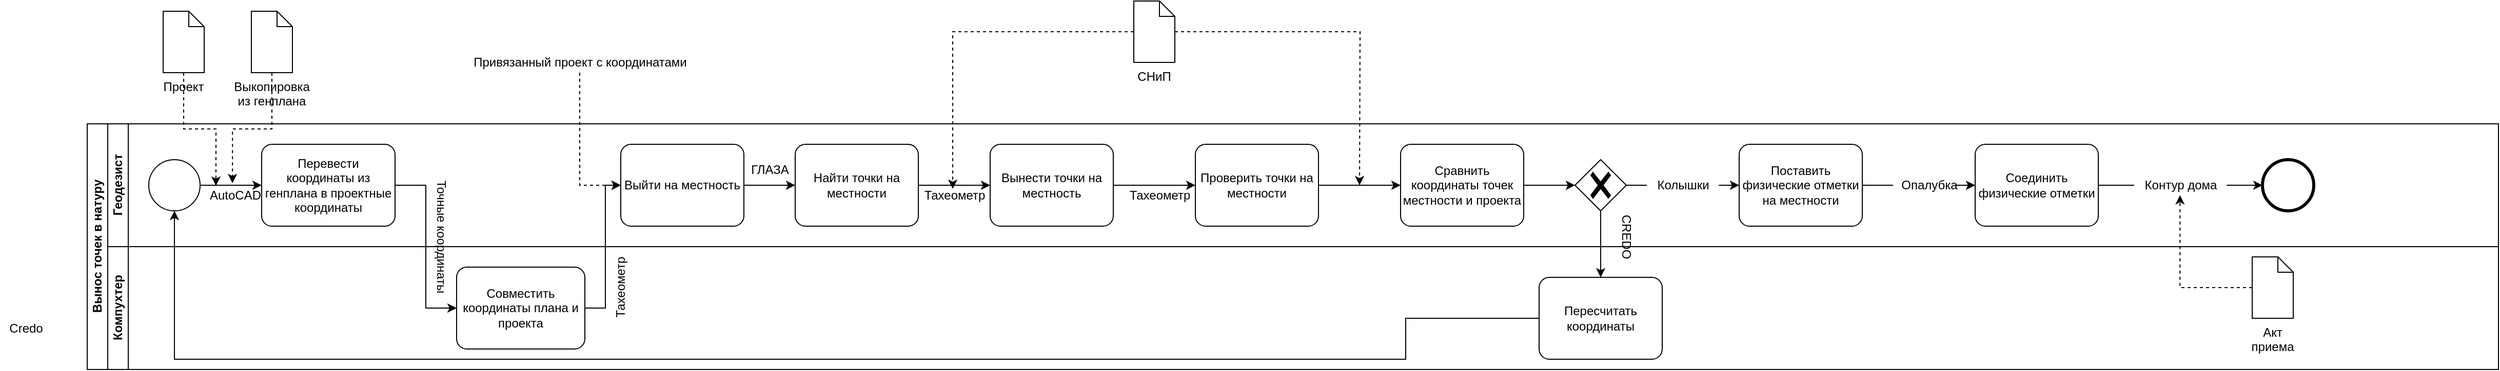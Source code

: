 <mxfile version="15.2.9" type="github">
  <diagram id="g2NUz2KttaQ05N3WQa0I" name="Page-1">
    <mxGraphModel dx="1117" dy="1902" grid="1" gridSize="10" guides="1" tooltips="1" connect="1" arrows="1" fold="1" page="1" pageScale="1" pageWidth="827" pageHeight="1169" math="0" shadow="0">
      <root>
        <mxCell id="0" />
        <mxCell id="1" parent="0" />
        <mxCell id="mo2lsTSxyo74ScQVGG7V-13" value="Вынос точек в натуру" style="swimlane;html=1;childLayout=stackLayout;resizeParent=1;resizeParentMax=0;horizontal=0;startSize=20;horizontalStack=0;" vertex="1" parent="1">
          <mxGeometry x="300" y="-40" width="2350" height="240" as="geometry" />
        </mxCell>
        <mxCell id="mo2lsTSxyo74ScQVGG7V-14" value="Геодезист" style="swimlane;html=1;startSize=20;horizontal=0;" vertex="1" parent="mo2lsTSxyo74ScQVGG7V-13">
          <mxGeometry x="20" width="2330" height="120" as="geometry" />
        </mxCell>
        <mxCell id="mo2lsTSxyo74ScQVGG7V-50" value="" style="edgeStyle=orthogonalEdgeStyle;rounded=0;orthogonalLoop=1;jettySize=auto;html=1;" edge="1" parent="mo2lsTSxyo74ScQVGG7V-14" source="mo2lsTSxyo74ScQVGG7V-17" target="mo2lsTSxyo74ScQVGG7V-18">
          <mxGeometry relative="1" as="geometry" />
        </mxCell>
        <mxCell id="mo2lsTSxyo74ScQVGG7V-17" value="" style="points=[[0.145,0.145,0],[0.5,0,0],[0.855,0.145,0],[1,0.5,0],[0.855,0.855,0],[0.5,1,0],[0.145,0.855,0],[0,0.5,0]];shape=mxgraph.bpmn.event;html=1;verticalLabelPosition=bottom;labelBackgroundColor=#ffffff;verticalAlign=top;align=center;perimeter=ellipsePerimeter;outlineConnect=0;aspect=fixed;outline=standard;symbol=general;" vertex="1" parent="mo2lsTSxyo74ScQVGG7V-14">
          <mxGeometry x="40" y="35" width="50" height="50" as="geometry" />
        </mxCell>
        <mxCell id="mo2lsTSxyo74ScQVGG7V-18" value="Перевести координаты из генплана в проектные координаты" style="points=[[0.25,0,0],[0.5,0,0],[0.75,0,0],[1,0.25,0],[1,0.5,0],[1,0.75,0],[0.75,1,0],[0.5,1,0],[0.25,1,0],[0,0.75,0],[0,0.5,0],[0,0.25,0]];shape=mxgraph.bpmn.task;whiteSpace=wrap;rectStyle=rounded;size=10;taskMarker=abstract;" vertex="1" parent="mo2lsTSxyo74ScQVGG7V-14">
          <mxGeometry x="150" y="20" width="130" height="80" as="geometry" />
        </mxCell>
        <mxCell id="mo2lsTSxyo74ScQVGG7V-36" value="" style="edgeStyle=orthogonalEdgeStyle;rounded=0;orthogonalLoop=1;jettySize=auto;html=1;" edge="1" parent="mo2lsTSxyo74ScQVGG7V-14" source="mo2lsTSxyo74ScQVGG7V-32" target="mo2lsTSxyo74ScQVGG7V-35">
          <mxGeometry relative="1" as="geometry" />
        </mxCell>
        <mxCell id="mo2lsTSxyo74ScQVGG7V-32" value="Найти точки на местности" style="points=[[0.25,0,0],[0.5,0,0],[0.75,0,0],[1,0.25,0],[1,0.5,0],[1,0.75,0],[0.75,1,0],[0.5,1,0],[0.25,1,0],[0,0.75,0],[0,0.5,0],[0,0.25,0]];shape=mxgraph.bpmn.task;whiteSpace=wrap;rectStyle=rounded;size=10;taskMarker=abstract;" vertex="1" parent="mo2lsTSxyo74ScQVGG7V-14">
          <mxGeometry x="670" y="20" width="120" height="80" as="geometry" />
        </mxCell>
        <mxCell id="mo2lsTSxyo74ScQVGG7V-38" value="" style="edgeStyle=orthogonalEdgeStyle;rounded=0;orthogonalLoop=1;jettySize=auto;html=1;" edge="1" parent="mo2lsTSxyo74ScQVGG7V-14" source="mo2lsTSxyo74ScQVGG7V-35" target="mo2lsTSxyo74ScQVGG7V-37">
          <mxGeometry relative="1" as="geometry" />
        </mxCell>
        <mxCell id="mo2lsTSxyo74ScQVGG7V-35" value="Вынести точки на местность" style="points=[[0.25,0,0],[0.5,0,0],[0.75,0,0],[1,0.25,0],[1,0.5,0],[1,0.75,0],[0.75,1,0],[0.5,1,0],[0.25,1,0],[0,0.75,0],[0,0.5,0],[0,0.25,0]];shape=mxgraph.bpmn.task;whiteSpace=wrap;rectStyle=rounded;size=10;taskMarker=abstract;" vertex="1" parent="mo2lsTSxyo74ScQVGG7V-14">
          <mxGeometry x="860" y="20" width="120" height="80" as="geometry" />
        </mxCell>
        <mxCell id="mo2lsTSxyo74ScQVGG7V-73" value="" style="edgeStyle=orthogonalEdgeStyle;rounded=0;orthogonalLoop=1;jettySize=auto;html=1;" edge="1" parent="mo2lsTSxyo74ScQVGG7V-14" source="mo2lsTSxyo74ScQVGG7V-37" target="mo2lsTSxyo74ScQVGG7V-72">
          <mxGeometry relative="1" as="geometry" />
        </mxCell>
        <mxCell id="mo2lsTSxyo74ScQVGG7V-37" value="Проверить точки на местности" style="points=[[0.25,0,0],[0.5,0,0],[0.75,0,0],[1,0.25,0],[1,0.5,0],[1,0.75,0],[0.75,1,0],[0.5,1,0],[0.25,1,0],[0,0.75,0],[0,0.5,0],[0,0.25,0]];shape=mxgraph.bpmn.task;whiteSpace=wrap;rectStyle=rounded;size=10;taskMarker=abstract;" vertex="1" parent="mo2lsTSxyo74ScQVGG7V-14">
          <mxGeometry x="1060" y="20" width="120" height="80" as="geometry" />
        </mxCell>
        <mxCell id="mo2lsTSxyo74ScQVGG7V-44" value="" style="edgeStyle=orthogonalEdgeStyle;rounded=0;orthogonalLoop=1;jettySize=auto;html=1;startArrow=none;" edge="1" parent="mo2lsTSxyo74ScQVGG7V-14" source="mo2lsTSxyo74ScQVGG7V-64" target="mo2lsTSxyo74ScQVGG7V-42">
          <mxGeometry relative="1" as="geometry" />
        </mxCell>
        <mxCell id="mo2lsTSxyo74ScQVGG7V-39" value="" style="points=[[0.25,0.25,0],[0.5,0,0],[0.75,0.25,0],[1,0.5,0],[0.75,0.75,0],[0.5,1,0],[0.25,0.75,0],[0,0.5,0]];shape=mxgraph.bpmn.gateway2;html=1;verticalLabelPosition=bottom;labelBackgroundColor=#ffffff;verticalAlign=top;align=center;perimeter=rhombusPerimeter;outlineConnect=0;outline=none;symbol=none;gwType=exclusive;" vertex="1" parent="mo2lsTSxyo74ScQVGG7V-14">
          <mxGeometry x="1430" y="35" width="50" height="50" as="geometry" />
        </mxCell>
        <mxCell id="mo2lsTSxyo74ScQVGG7V-49" value="" style="edgeStyle=orthogonalEdgeStyle;rounded=0;orthogonalLoop=1;jettySize=auto;html=1;startArrow=none;" edge="1" parent="mo2lsTSxyo74ScQVGG7V-14" source="mo2lsTSxyo74ScQVGG7V-65" target="mo2lsTSxyo74ScQVGG7V-48">
          <mxGeometry relative="1" as="geometry" />
        </mxCell>
        <mxCell id="mo2lsTSxyo74ScQVGG7V-42" value="Поставить физические отметки на местности" style="points=[[0.25,0,0],[0.5,0,0],[0.75,0,0],[1,0.25,0],[1,0.5,0],[1,0.75,0],[0.75,1,0],[0.5,1,0],[0.25,1,0],[0,0.75,0],[0,0.5,0],[0,0.25,0]];shape=mxgraph.bpmn.task;whiteSpace=wrap;rectStyle=rounded;size=10;taskMarker=abstract;" vertex="1" parent="mo2lsTSxyo74ScQVGG7V-14">
          <mxGeometry x="1590" y="20" width="120" height="80" as="geometry" />
        </mxCell>
        <mxCell id="mo2lsTSxyo74ScQVGG7V-77" style="edgeStyle=orthogonalEdgeStyle;rounded=0;orthogonalLoop=1;jettySize=auto;html=1;startArrow=none;" edge="1" parent="mo2lsTSxyo74ScQVGG7V-14" source="mo2lsTSxyo74ScQVGG7V-78" target="mo2lsTSxyo74ScQVGG7V-76">
          <mxGeometry relative="1" as="geometry" />
        </mxCell>
        <mxCell id="mo2lsTSxyo74ScQVGG7V-48" value="Соединить физические отметки" style="points=[[0.25,0,0],[0.5,0,0],[0.75,0,0],[1,0.25,0],[1,0.5,0],[1,0.75,0],[0.75,1,0],[0.5,1,0],[0.25,1,0],[0,0.75,0],[0,0.5,0],[0,0.25,0]];shape=mxgraph.bpmn.task;whiteSpace=wrap;rectStyle=rounded;size=10;taskMarker=abstract;" vertex="1" parent="mo2lsTSxyo74ScQVGG7V-14">
          <mxGeometry x="1820" y="20" width="120" height="80" as="geometry" />
        </mxCell>
        <mxCell id="mo2lsTSxyo74ScQVGG7V-54" value="" style="edgeStyle=orthogonalEdgeStyle;rounded=0;orthogonalLoop=1;jettySize=auto;html=1;" edge="1" parent="mo2lsTSxyo74ScQVGG7V-14" source="mo2lsTSxyo74ScQVGG7V-52" target="mo2lsTSxyo74ScQVGG7V-32">
          <mxGeometry relative="1" as="geometry" />
        </mxCell>
        <mxCell id="mo2lsTSxyo74ScQVGG7V-52" value="Выйти на местность" style="points=[[0.25,0,0],[0.5,0,0],[0.75,0,0],[1,0.25,0],[1,0.5,0],[1,0.75,0],[0.75,1,0],[0.5,1,0],[0.25,1,0],[0,0.75,0],[0,0.5,0],[0,0.25,0]];shape=mxgraph.bpmn.task;whiteSpace=wrap;rectStyle=rounded;size=10;taskMarker=abstract;" vertex="1" parent="mo2lsTSxyo74ScQVGG7V-14">
          <mxGeometry x="500" y="20" width="120" height="80" as="geometry" />
        </mxCell>
        <mxCell id="mo2lsTSxyo74ScQVGG7V-57" value="Тахеометр" style="text;html=1;align=center;verticalAlign=middle;resizable=0;points=[];autosize=1;strokeColor=none;fillColor=none;" vertex="1" parent="mo2lsTSxyo74ScQVGG7V-14">
          <mxGeometry x="790" y="60" width="70" height="20" as="geometry" />
        </mxCell>
        <mxCell id="mo2lsTSxyo74ScQVGG7V-58" value="Точные координаты" style="text;html=1;align=center;verticalAlign=middle;resizable=0;points=[];autosize=1;strokeColor=none;fillColor=none;rotation=90;" vertex="1" parent="mo2lsTSxyo74ScQVGG7V-14">
          <mxGeometry x="260" y="100" width="130" height="20" as="geometry" />
        </mxCell>
        <mxCell id="mo2lsTSxyo74ScQVGG7V-61" value="AutoCAD" style="text;html=1;align=center;verticalAlign=middle;resizable=0;points=[];autosize=1;strokeColor=none;fillColor=none;" vertex="1" parent="mo2lsTSxyo74ScQVGG7V-14">
          <mxGeometry x="89" y="60" width="70" height="20" as="geometry" />
        </mxCell>
        <mxCell id="mo2lsTSxyo74ScQVGG7V-62" value="Тахеометр" style="text;html=1;align=center;verticalAlign=middle;resizable=0;points=[];autosize=1;strokeColor=none;fillColor=none;" vertex="1" parent="mo2lsTSxyo74ScQVGG7V-14">
          <mxGeometry x="990" y="60" width="70" height="20" as="geometry" />
        </mxCell>
        <mxCell id="mo2lsTSxyo74ScQVGG7V-63" value="CREDO" style="text;html=1;align=center;verticalAlign=middle;resizable=0;points=[];autosize=1;strokeColor=none;fillColor=none;rotation=90;" vertex="1" parent="mo2lsTSxyo74ScQVGG7V-14">
          <mxGeometry x="1450" y="100" width="60" height="20" as="geometry" />
        </mxCell>
        <mxCell id="mo2lsTSxyo74ScQVGG7V-65" value="Опалубка" style="text;html=1;align=center;verticalAlign=middle;resizable=0;points=[];autosize=1;strokeColor=none;fillColor=none;" vertex="1" parent="mo2lsTSxyo74ScQVGG7V-14">
          <mxGeometry x="1740" y="50" width="70" height="20" as="geometry" />
        </mxCell>
        <mxCell id="mo2lsTSxyo74ScQVGG7V-69" value="" style="edgeStyle=orthogonalEdgeStyle;rounded=0;orthogonalLoop=1;jettySize=auto;html=1;endArrow=none;" edge="1" parent="mo2lsTSxyo74ScQVGG7V-14" source="mo2lsTSxyo74ScQVGG7V-42" target="mo2lsTSxyo74ScQVGG7V-65">
          <mxGeometry relative="1" as="geometry">
            <mxPoint x="1794" y="20" as="sourcePoint" />
            <mxPoint x="2130.0" y="20" as="targetPoint" />
          </mxGeometry>
        </mxCell>
        <mxCell id="mo2lsTSxyo74ScQVGG7V-64" value="Колышки" style="text;html=1;align=center;verticalAlign=middle;resizable=0;points=[];autosize=1;strokeColor=none;fillColor=none;" vertex="1" parent="mo2lsTSxyo74ScQVGG7V-14">
          <mxGeometry x="1500" y="50" width="70" height="20" as="geometry" />
        </mxCell>
        <mxCell id="mo2lsTSxyo74ScQVGG7V-70" value="" style="edgeStyle=orthogonalEdgeStyle;rounded=0;orthogonalLoop=1;jettySize=auto;html=1;endArrow=none;" edge="1" parent="mo2lsTSxyo74ScQVGG7V-14" source="mo2lsTSxyo74ScQVGG7V-39" target="mo2lsTSxyo74ScQVGG7V-64">
          <mxGeometry relative="1" as="geometry">
            <mxPoint x="1610" y="20" as="sourcePoint" />
            <mxPoint x="1910" y="20" as="targetPoint" />
          </mxGeometry>
        </mxCell>
        <mxCell id="mo2lsTSxyo74ScQVGG7V-75" style="edgeStyle=orthogonalEdgeStyle;rounded=0;orthogonalLoop=1;jettySize=auto;html=1;entryX=0;entryY=0.5;entryDx=0;entryDy=0;entryPerimeter=0;" edge="1" parent="mo2lsTSxyo74ScQVGG7V-14" source="mo2lsTSxyo74ScQVGG7V-72" target="mo2lsTSxyo74ScQVGG7V-39">
          <mxGeometry relative="1" as="geometry" />
        </mxCell>
        <mxCell id="mo2lsTSxyo74ScQVGG7V-72" value="Сравнить координаты точек местности и проекта" style="points=[[0.25,0,0],[0.5,0,0],[0.75,0,0],[1,0.25,0],[1,0.5,0],[1,0.75,0],[0.75,1,0],[0.5,1,0],[0.25,1,0],[0,0.75,0],[0,0.5,0],[0,0.25,0]];shape=mxgraph.bpmn.task;whiteSpace=wrap;rectStyle=rounded;size=10;taskMarker=abstract;" vertex="1" parent="mo2lsTSxyo74ScQVGG7V-14">
          <mxGeometry x="1260" y="20" width="120" height="80" as="geometry" />
        </mxCell>
        <mxCell id="mo2lsTSxyo74ScQVGG7V-76" value="" style="points=[[0.145,0.145,0],[0.5,0,0],[0.855,0.145,0],[1,0.5,0],[0.855,0.855,0],[0.5,1,0],[0.145,0.855,0],[0,0.5,0]];shape=mxgraph.bpmn.event;html=1;verticalLabelPosition=bottom;labelBackgroundColor=#ffffff;verticalAlign=top;align=center;perimeter=ellipsePerimeter;outlineConnect=0;aspect=fixed;outline=end;symbol=terminate2;" vertex="1" parent="mo2lsTSxyo74ScQVGG7V-14">
          <mxGeometry x="2100" y="35" width="50" height="50" as="geometry" />
        </mxCell>
        <mxCell id="mo2lsTSxyo74ScQVGG7V-78" value="Контур дома" style="text;html=1;align=center;verticalAlign=middle;resizable=0;points=[];autosize=1;strokeColor=none;fillColor=none;" vertex="1" parent="mo2lsTSxyo74ScQVGG7V-14">
          <mxGeometry x="1975" y="50" width="90" height="20" as="geometry" />
        </mxCell>
        <mxCell id="mo2lsTSxyo74ScQVGG7V-79" value="" style="edgeStyle=orthogonalEdgeStyle;rounded=0;orthogonalLoop=1;jettySize=auto;html=1;endArrow=none;" edge="1" parent="mo2lsTSxyo74ScQVGG7V-14" source="mo2lsTSxyo74ScQVGG7V-48" target="mo2lsTSxyo74ScQVGG7V-78">
          <mxGeometry relative="1" as="geometry">
            <mxPoint x="2260" y="20" as="sourcePoint" />
            <mxPoint x="2420" y="20" as="targetPoint" />
          </mxGeometry>
        </mxCell>
        <mxCell id="mo2lsTSxyo74ScQVGG7V-94" value="ГЛАЗА" style="text;html=1;align=center;verticalAlign=middle;resizable=0;points=[];autosize=1;strokeColor=none;fillColor=none;" vertex="1" parent="mo2lsTSxyo74ScQVGG7V-14">
          <mxGeometry x="620" y="35" width="50" height="20" as="geometry" />
        </mxCell>
        <mxCell id="mo2lsTSxyo74ScQVGG7V-15" value="Компухтер" style="swimlane;html=1;startSize=20;horizontal=0;" vertex="1" parent="mo2lsTSxyo74ScQVGG7V-13">
          <mxGeometry x="20" y="120" width="2330" height="120" as="geometry" />
        </mxCell>
        <mxCell id="mo2lsTSxyo74ScQVGG7V-23" value="Совместить координаты плана и проекта" style="points=[[0.25,0,0],[0.5,0,0],[0.75,0,0],[1,0.25,0],[1,0.5,0],[1,0.75,0],[0.75,1,0],[0.5,1,0],[0.25,1,0],[0,0.75,0],[0,0.5,0],[0,0.25,0]];shape=mxgraph.bpmn.task;whiteSpace=wrap;rectStyle=rounded;size=10;taskMarker=abstract;" vertex="1" parent="mo2lsTSxyo74ScQVGG7V-15">
          <mxGeometry x="340" y="20" width="125" height="80" as="geometry" />
        </mxCell>
        <mxCell id="mo2lsTSxyo74ScQVGG7V-45" value="Пересчитать координаты" style="points=[[0.25,0,0],[0.5,0,0],[0.75,0,0],[1,0.25,0],[1,0.5,0],[1,0.75,0],[0.75,1,0],[0.5,1,0],[0.25,1,0],[0,0.75,0],[0,0.5,0],[0,0.25,0]];shape=mxgraph.bpmn.task;whiteSpace=wrap;rectStyle=rounded;size=10;taskMarker=abstract;" vertex="1" parent="mo2lsTSxyo74ScQVGG7V-15">
          <mxGeometry x="1395" y="30" width="120" height="80" as="geometry" />
        </mxCell>
        <mxCell id="mo2lsTSxyo74ScQVGG7V-82" value="Акт приема" style="shape=mxgraph.bpmn.data;labelPosition=center;verticalLabelPosition=bottom;align=center;verticalAlign=top;whiteSpace=wrap;size=15;html=1;" vertex="1" parent="mo2lsTSxyo74ScQVGG7V-15">
          <mxGeometry x="2090" y="10" width="40" height="60" as="geometry" />
        </mxCell>
        <mxCell id="mo2lsTSxyo74ScQVGG7V-96" value="Тахеометр" style="text;html=1;align=center;verticalAlign=middle;resizable=0;points=[];autosize=1;strokeColor=none;fillColor=none;rotation=-90;" vertex="1" parent="mo2lsTSxyo74ScQVGG7V-15">
          <mxGeometry x="465" y="30" width="70" height="20" as="geometry" />
        </mxCell>
        <mxCell id="mo2lsTSxyo74ScQVGG7V-46" value="" style="edgeStyle=orthogonalEdgeStyle;rounded=0;orthogonalLoop=1;jettySize=auto;html=1;" edge="1" parent="mo2lsTSxyo74ScQVGG7V-13" source="mo2lsTSxyo74ScQVGG7V-39" target="mo2lsTSxyo74ScQVGG7V-45">
          <mxGeometry relative="1" as="geometry" />
        </mxCell>
        <mxCell id="mo2lsTSxyo74ScQVGG7V-47" style="edgeStyle=orthogonalEdgeStyle;rounded=0;orthogonalLoop=1;jettySize=auto;html=1;entryX=0.5;entryY=1;entryDx=0;entryDy=0;entryPerimeter=0;exitX=0;exitY=0.5;exitDx=0;exitDy=0;exitPerimeter=0;" edge="1" parent="mo2lsTSxyo74ScQVGG7V-13" source="mo2lsTSxyo74ScQVGG7V-45" target="mo2lsTSxyo74ScQVGG7V-17">
          <mxGeometry relative="1" as="geometry">
            <Array as="points">
              <mxPoint x="1285" y="190" />
              <mxPoint x="1285" y="230" />
              <mxPoint x="85" y="230" />
            </Array>
          </mxGeometry>
        </mxCell>
        <mxCell id="mo2lsTSxyo74ScQVGG7V-51" style="edgeStyle=orthogonalEdgeStyle;rounded=0;orthogonalLoop=1;jettySize=auto;html=1;entryX=0;entryY=0.5;entryDx=0;entryDy=0;entryPerimeter=0;" edge="1" parent="mo2lsTSxyo74ScQVGG7V-13" source="mo2lsTSxyo74ScQVGG7V-18" target="mo2lsTSxyo74ScQVGG7V-23">
          <mxGeometry relative="1" as="geometry" />
        </mxCell>
        <mxCell id="mo2lsTSxyo74ScQVGG7V-53" style="edgeStyle=orthogonalEdgeStyle;rounded=0;orthogonalLoop=1;jettySize=auto;html=1;entryX=0;entryY=0.5;entryDx=0;entryDy=0;entryPerimeter=0;" edge="1" parent="mo2lsTSxyo74ScQVGG7V-13" source="mo2lsTSxyo74ScQVGG7V-23" target="mo2lsTSxyo74ScQVGG7V-52">
          <mxGeometry relative="1" as="geometry">
            <Array as="points">
              <mxPoint x="505" y="180" />
              <mxPoint x="505" y="60" />
            </Array>
          </mxGeometry>
        </mxCell>
        <mxCell id="mo2lsTSxyo74ScQVGG7V-83" style="edgeStyle=orthogonalEdgeStyle;rounded=0;orthogonalLoop=1;jettySize=auto;html=1;entryX=0.496;entryY=0.987;entryDx=0;entryDy=0;entryPerimeter=0;dashed=1;" edge="1" parent="mo2lsTSxyo74ScQVGG7V-13" source="mo2lsTSxyo74ScQVGG7V-82" target="mo2lsTSxyo74ScQVGG7V-78">
          <mxGeometry relative="1" as="geometry" />
        </mxCell>
        <mxCell id="mo2lsTSxyo74ScQVGG7V-25" value="Credo" style="text;html=1;align=center;verticalAlign=middle;resizable=0;points=[];autosize=1;strokeColor=none;fillColor=none;" vertex="1" parent="1">
          <mxGeometry x="215" y="150" width="50" height="20" as="geometry" />
        </mxCell>
        <mxCell id="mo2lsTSxyo74ScQVGG7V-85" style="edgeStyle=orthogonalEdgeStyle;rounded=0;orthogonalLoop=1;jettySize=auto;html=1;entryX=0.479;entryY=0.174;entryDx=0;entryDy=0;entryPerimeter=0;dashed=1;" edge="1" parent="1" source="mo2lsTSxyo74ScQVGG7V-84" target="mo2lsTSxyo74ScQVGG7V-57">
          <mxGeometry relative="1" as="geometry" />
        </mxCell>
        <mxCell id="mo2lsTSxyo74ScQVGG7V-86" style="edgeStyle=orthogonalEdgeStyle;rounded=0;orthogonalLoop=1;jettySize=auto;html=1;dashed=1;" edge="1" parent="1" source="mo2lsTSxyo74ScQVGG7V-84">
          <mxGeometry relative="1" as="geometry">
            <mxPoint x="1540" y="20" as="targetPoint" />
          </mxGeometry>
        </mxCell>
        <mxCell id="mo2lsTSxyo74ScQVGG7V-84" value="СНиП" style="shape=mxgraph.bpmn.data;labelPosition=center;verticalLabelPosition=bottom;align=center;verticalAlign=top;whiteSpace=wrap;size=15;html=1;" vertex="1" parent="1">
          <mxGeometry x="1320" y="-160" width="40" height="60" as="geometry" />
        </mxCell>
        <mxCell id="mo2lsTSxyo74ScQVGG7V-92" style="edgeStyle=orthogonalEdgeStyle;rounded=0;orthogonalLoop=1;jettySize=auto;html=1;entryX=0.235;entryY=0.025;entryDx=0;entryDy=0;entryPerimeter=0;dashed=1;" edge="1" parent="1" source="mo2lsTSxyo74ScQVGG7V-87" target="mo2lsTSxyo74ScQVGG7V-61">
          <mxGeometry relative="1" as="geometry" />
        </mxCell>
        <mxCell id="mo2lsTSxyo74ScQVGG7V-87" value="Проект" style="shape=mxgraph.bpmn.data;labelPosition=center;verticalLabelPosition=bottom;align=center;verticalAlign=top;whiteSpace=wrap;size=15;html=1;" vertex="1" parent="1">
          <mxGeometry x="374" y="-150" width="40" height="60" as="geometry" />
        </mxCell>
        <mxCell id="mo2lsTSxyo74ScQVGG7V-91" style="edgeStyle=orthogonalEdgeStyle;rounded=0;orthogonalLoop=1;jettySize=auto;html=1;entryX=0.465;entryY=-0.101;entryDx=0;entryDy=0;entryPerimeter=0;dashed=1;" edge="1" parent="1" source="mo2lsTSxyo74ScQVGG7V-88" target="mo2lsTSxyo74ScQVGG7V-61">
          <mxGeometry relative="1" as="geometry" />
        </mxCell>
        <mxCell id="mo2lsTSxyo74ScQVGG7V-88" value="Выкопировка из генплана" style="shape=mxgraph.bpmn.data;labelPosition=center;verticalLabelPosition=bottom;align=center;verticalAlign=top;whiteSpace=wrap;size=15;html=1;" vertex="1" parent="1">
          <mxGeometry x="460" y="-150" width="40" height="60" as="geometry" />
        </mxCell>
        <mxCell id="mo2lsTSxyo74ScQVGG7V-99" style="edgeStyle=orthogonalEdgeStyle;rounded=0;orthogonalLoop=1;jettySize=auto;html=1;entryX=0;entryY=0.5;entryDx=0;entryDy=0;entryPerimeter=0;dashed=1;" edge="1" parent="1" source="mo2lsTSxyo74ScQVGG7V-97" target="mo2lsTSxyo74ScQVGG7V-52">
          <mxGeometry relative="1" as="geometry" />
        </mxCell>
        <mxCell id="mo2lsTSxyo74ScQVGG7V-97" value="Привязанный проект с координатами" style="text;html=1;align=center;verticalAlign=middle;resizable=0;points=[];autosize=1;strokeColor=none;fillColor=none;rotation=0;" vertex="1" parent="1">
          <mxGeometry x="670" y="-110" width="220" height="20" as="geometry" />
        </mxCell>
      </root>
    </mxGraphModel>
  </diagram>
</mxfile>
